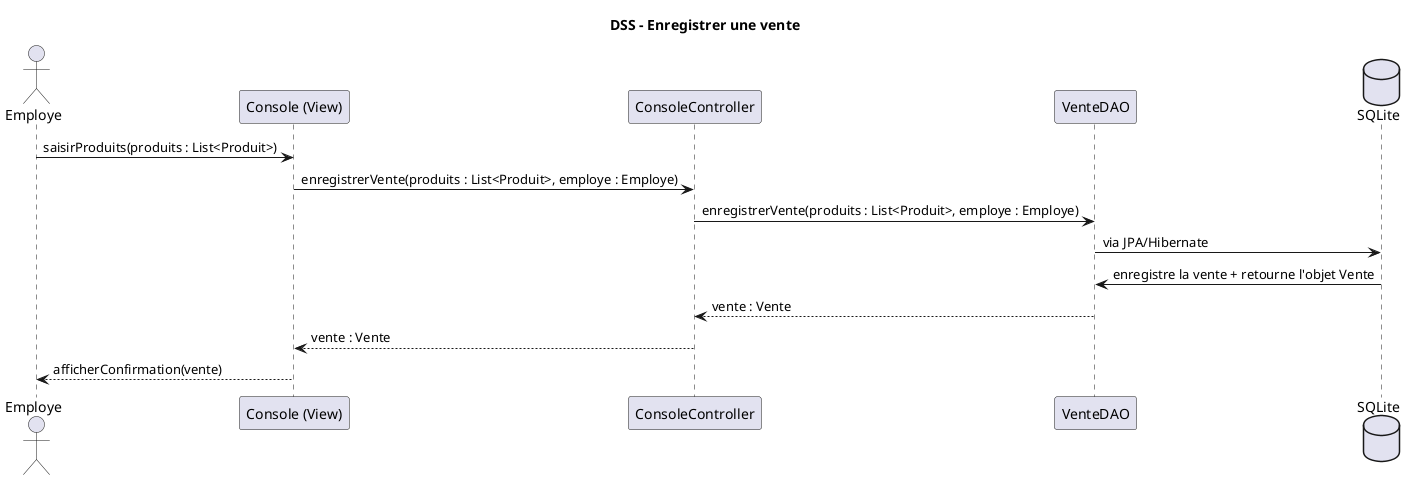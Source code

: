 @startuml
title DSS – Enregistrer une vente

actor Employe
participant "Console (View)" as Console
participant "ConsoleController" as Controller
participant "VenteDAO" as DAO
database "SQLite"

Employe -> Console : saisirProduits(produits : List<Produit>)
Console -> Controller : enregistrerVente(produits : List<Produit>, employe : Employe)
Controller -> DAO : enregistrerVente(produits : List<Produit>, employe : Employe)
DAO -> SQLite : via JPA/Hibernate
SQLite -> DAO : enregistre la vente + retourne l'objet Vente
DAO --> Controller : vente : Vente
Controller --> Console : vente : Vente
Console --> Employe : afficherConfirmation(vente)
@enduml
